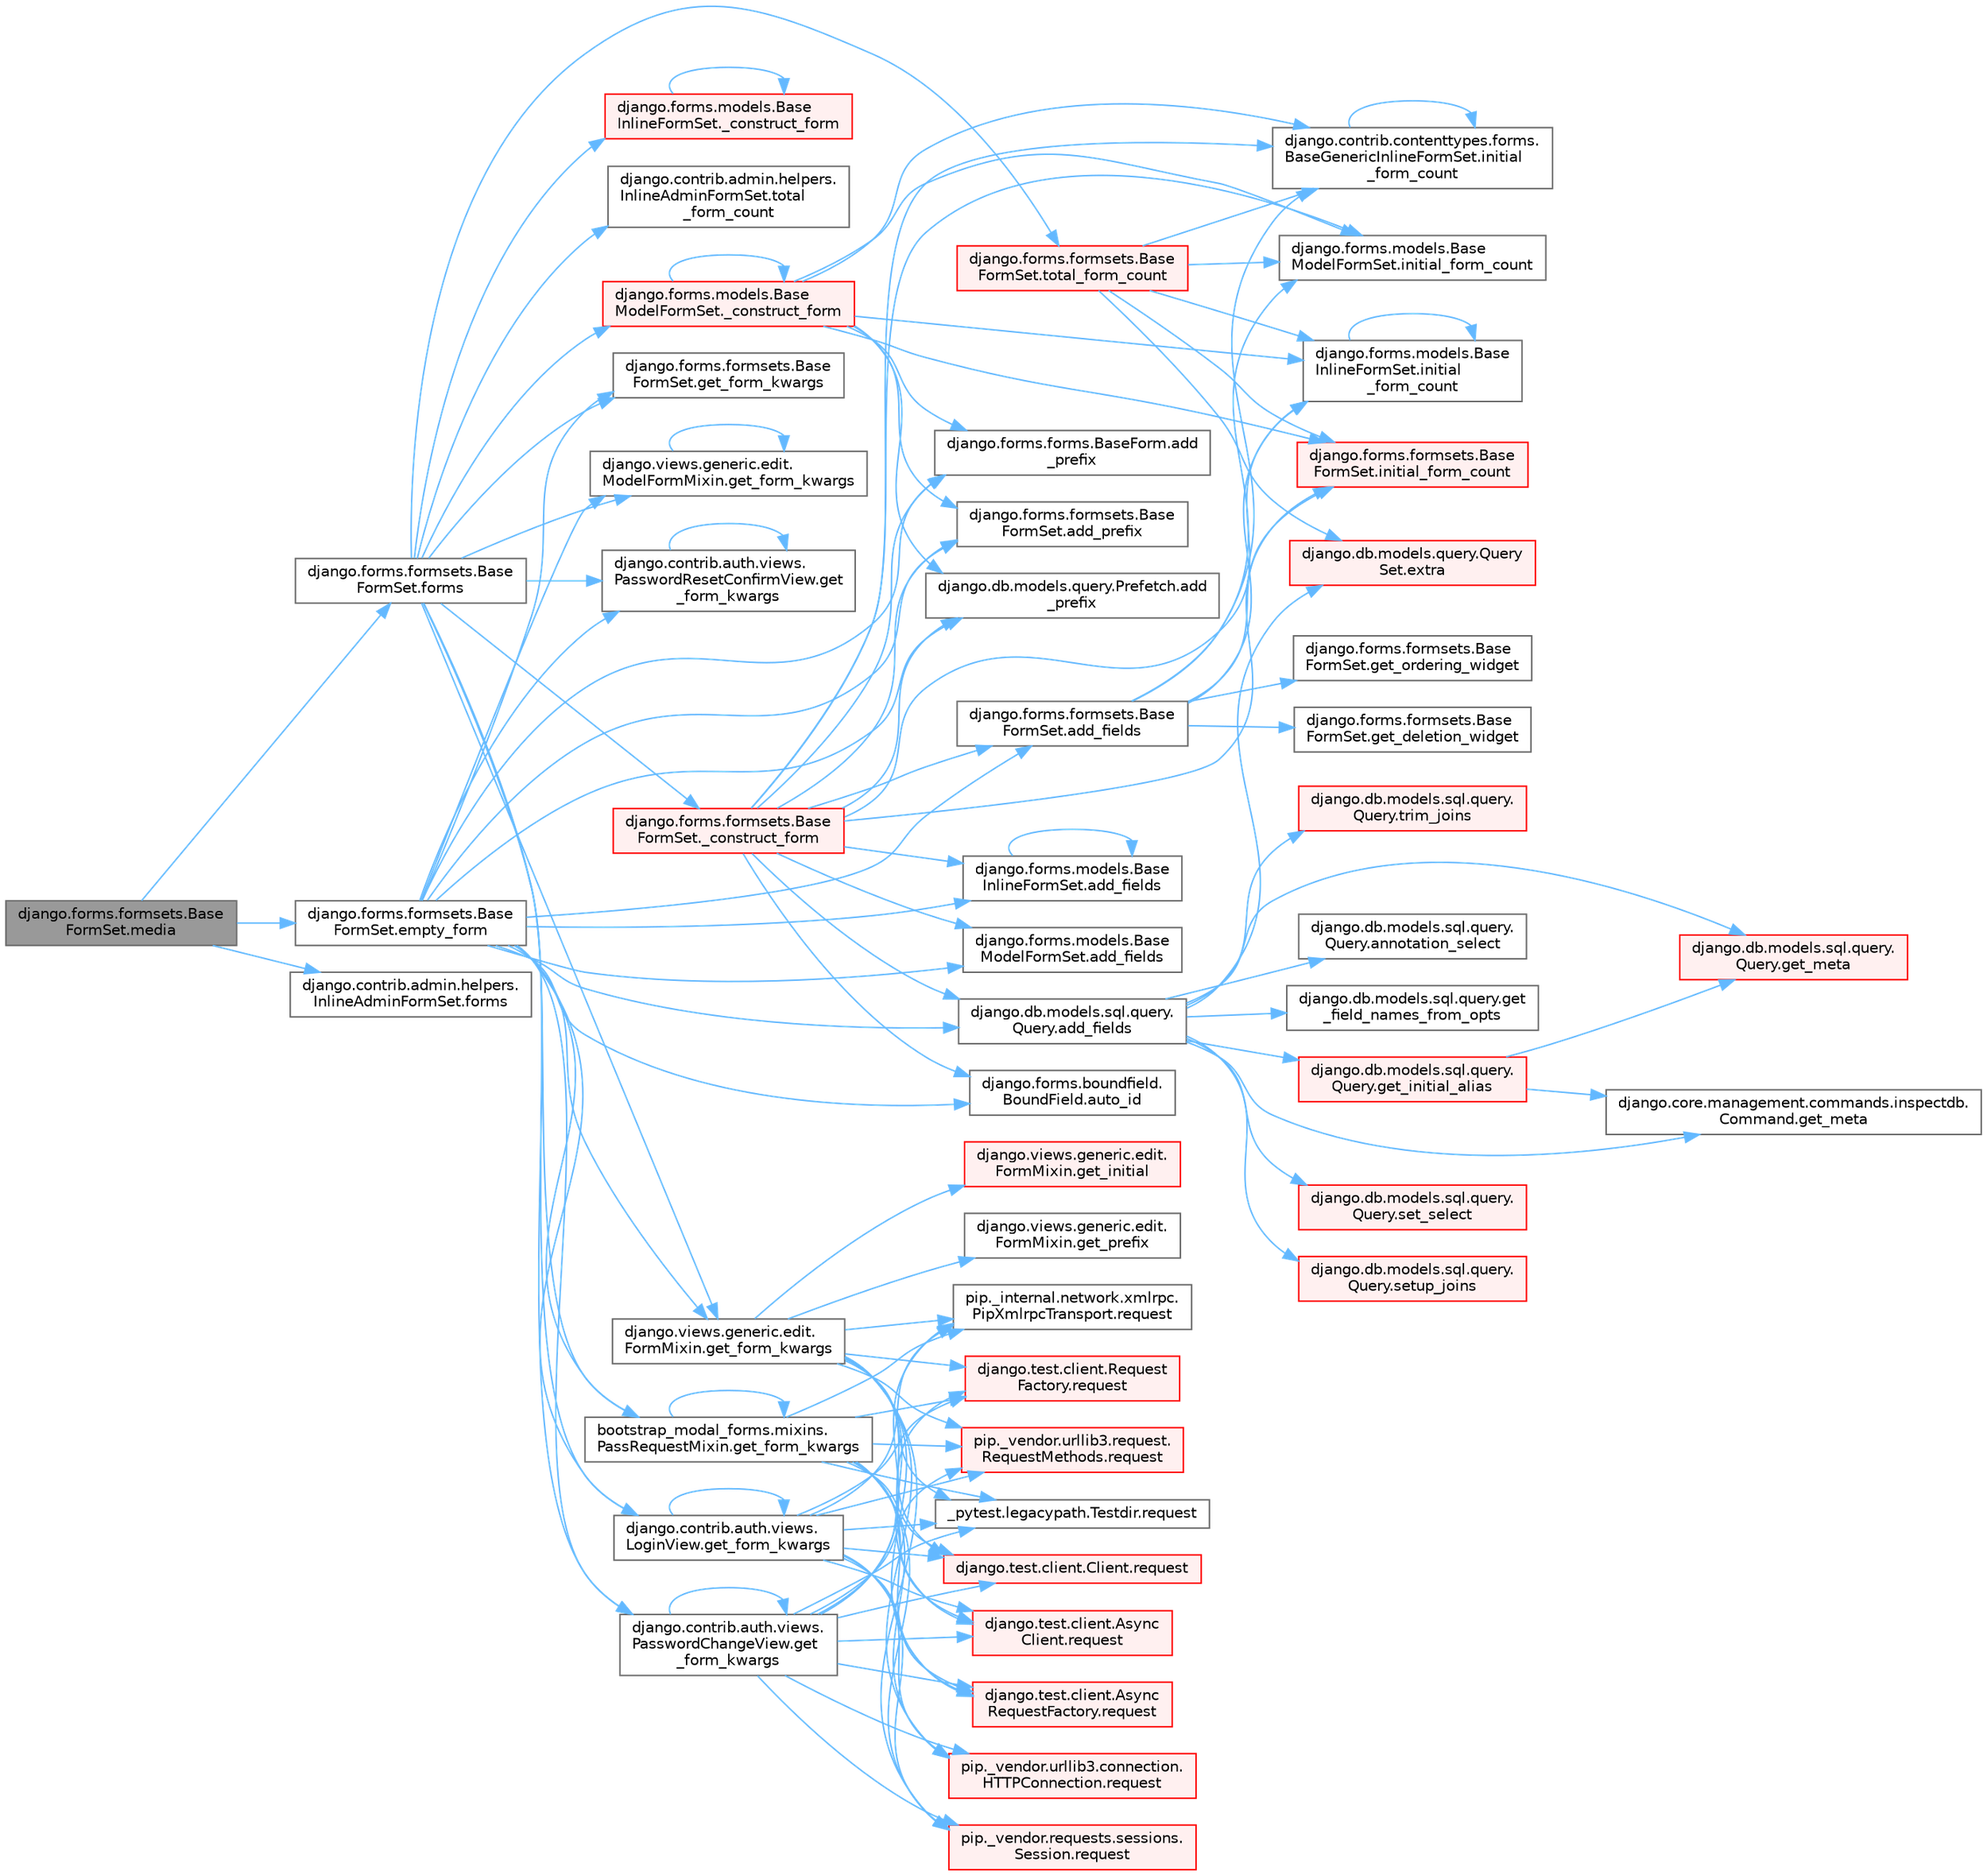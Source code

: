 digraph "django.forms.formsets.BaseFormSet.media"
{
 // LATEX_PDF_SIZE
  bgcolor="transparent";
  edge [fontname=Helvetica,fontsize=10,labelfontname=Helvetica,labelfontsize=10];
  node [fontname=Helvetica,fontsize=10,shape=box,height=0.2,width=0.4];
  rankdir="LR";
  Node1 [id="Node000001",label="django.forms.formsets.Base\lFormSet.media",height=0.2,width=0.4,color="gray40", fillcolor="grey60", style="filled", fontcolor="black",tooltip=" "];
  Node1 -> Node2 [id="edge1_Node000001_Node000002",color="steelblue1",style="solid",tooltip=" "];
  Node2 [id="Node000002",label="django.forms.formsets.Base\lFormSet.empty_form",height=0.2,width=0.4,color="grey40", fillcolor="white", style="filled",URL="$classdjango_1_1forms_1_1formsets_1_1_base_form_set.html#a69a56ef37f740ee182c119cf62cf42a1",tooltip=" "];
  Node2 -> Node3 [id="edge2_Node000002_Node000003",color="steelblue1",style="solid",tooltip=" "];
  Node3 [id="Node000003",label="django.db.models.sql.query.\lQuery.add_fields",height=0.2,width=0.4,color="grey40", fillcolor="white", style="filled",URL="$classdjango_1_1db_1_1models_1_1sql_1_1query_1_1_query.html#a86b6a93688b1029c5cc8095a6bc8b683",tooltip=" "];
  Node3 -> Node4 [id="edge3_Node000003_Node000004",color="steelblue1",style="solid",tooltip=" "];
  Node4 [id="Node000004",label="django.db.models.sql.query.\lQuery.annotation_select",height=0.2,width=0.4,color="grey40", fillcolor="white", style="filled",URL="$classdjango_1_1db_1_1models_1_1sql_1_1query_1_1_query.html#ad1aa29c1a1fec0a4c8e3e9de2c482498",tooltip=" "];
  Node3 -> Node5 [id="edge4_Node000003_Node000005",color="steelblue1",style="solid",tooltip=" "];
  Node5 [id="Node000005",label="django.db.models.query.Query\lSet.extra",height=0.2,width=0.4,color="red", fillcolor="#FFF0F0", style="filled",URL="$classdjango_1_1db_1_1models_1_1query_1_1_query_set.html#ae54983d1fa1ba41e84f20cea946cde79",tooltip=" "];
  Node3 -> Node22 [id="edge5_Node000003_Node000022",color="steelblue1",style="solid",tooltip=" "];
  Node22 [id="Node000022",label="django.db.models.sql.query.get\l_field_names_from_opts",height=0.2,width=0.4,color="grey40", fillcolor="white", style="filled",URL="$namespacedjango_1_1db_1_1models_1_1sql_1_1query.html#a00eeefd3d320d9c1902b8338e134dc42",tooltip=" "];
  Node3 -> Node23 [id="edge6_Node000003_Node000023",color="steelblue1",style="solid",tooltip=" "];
  Node23 [id="Node000023",label="django.db.models.sql.query.\lQuery.get_initial_alias",height=0.2,width=0.4,color="red", fillcolor="#FFF0F0", style="filled",URL="$classdjango_1_1db_1_1models_1_1sql_1_1query_1_1_query.html#aab4910cbe4b7d2f2252bdc9ba5401a45",tooltip=" "];
  Node23 -> Node25 [id="edge7_Node000023_Node000025",color="steelblue1",style="solid",tooltip=" "];
  Node25 [id="Node000025",label="django.core.management.commands.inspectdb.\lCommand.get_meta",height=0.2,width=0.4,color="grey40", fillcolor="white", style="filled",URL="$classdjango_1_1core_1_1management_1_1commands_1_1inspectdb_1_1_command.html#af9c319ec8be7ce3af93bb482ea4f81f0",tooltip=" "];
  Node23 -> Node26 [id="edge8_Node000023_Node000026",color="steelblue1",style="solid",tooltip=" "];
  Node26 [id="Node000026",label="django.db.models.sql.query.\lQuery.get_meta",height=0.2,width=0.4,color="red", fillcolor="#FFF0F0", style="filled",URL="$classdjango_1_1db_1_1models_1_1sql_1_1query_1_1_query.html#ab168d2cabe8308f77df7258d292d4975",tooltip=" "];
  Node3 -> Node25 [id="edge9_Node000003_Node000025",color="steelblue1",style="solid",tooltip=" "];
  Node3 -> Node26 [id="edge10_Node000003_Node000026",color="steelblue1",style="solid",tooltip=" "];
  Node3 -> Node4520 [id="edge11_Node000003_Node004520",color="steelblue1",style="solid",tooltip=" "];
  Node4520 [id="Node004520",label="django.db.models.sql.query.\lQuery.set_select",height=0.2,width=0.4,color="red", fillcolor="#FFF0F0", style="filled",URL="$classdjango_1_1db_1_1models_1_1sql_1_1query_1_1_query.html#a7d2fddd548bbd481c4b79032193338dc",tooltip=" "];
  Node3 -> Node4521 [id="edge12_Node000003_Node004521",color="steelblue1",style="solid",tooltip=" "];
  Node4521 [id="Node004521",label="django.db.models.sql.query.\lQuery.setup_joins",height=0.2,width=0.4,color="red", fillcolor="#FFF0F0", style="filled",URL="$classdjango_1_1db_1_1models_1_1sql_1_1query_1_1_query.html#a086e5083d9aa4b96e72ee6897e8906cd",tooltip=" "];
  Node3 -> Node4525 [id="edge13_Node000003_Node004525",color="steelblue1",style="solid",tooltip=" "];
  Node4525 [id="Node004525",label="django.db.models.sql.query.\lQuery.trim_joins",height=0.2,width=0.4,color="red", fillcolor="#FFF0F0", style="filled",URL="$classdjango_1_1db_1_1models_1_1sql_1_1query_1_1_query.html#a6c3229c139a831748fab16d4ee2e7036",tooltip=" "];
  Node2 -> Node1722 [id="edge14_Node000002_Node001722",color="steelblue1",style="solid",tooltip=" "];
  Node1722 [id="Node001722",label="django.forms.formsets.Base\lFormSet.add_fields",height=0.2,width=0.4,color="grey40", fillcolor="white", style="filled",URL="$classdjango_1_1forms_1_1formsets_1_1_base_form_set.html#a9db7c4b565cef620c0195e8f424c3861",tooltip=" "];
  Node1722 -> Node1723 [id="edge15_Node001722_Node001723",color="steelblue1",style="solid",tooltip=" "];
  Node1723 [id="Node001723",label="django.forms.formsets.Base\lFormSet.get_deletion_widget",height=0.2,width=0.4,color="grey40", fillcolor="white", style="filled",URL="$classdjango_1_1forms_1_1formsets_1_1_base_form_set.html#ac55b7361e3adb3c5d5af5c6f998cd309",tooltip=" "];
  Node1722 -> Node1724 [id="edge16_Node001722_Node001724",color="steelblue1",style="solid",tooltip=" "];
  Node1724 [id="Node001724",label="django.forms.formsets.Base\lFormSet.get_ordering_widget",height=0.2,width=0.4,color="grey40", fillcolor="white", style="filled",URL="$classdjango_1_1forms_1_1formsets_1_1_base_form_set.html#aece15bffe1c5c7c5df26f82fa0b6b01c",tooltip=" "];
  Node1722 -> Node1725 [id="edge17_Node001722_Node001725",color="steelblue1",style="solid",tooltip=" "];
  Node1725 [id="Node001725",label="django.contrib.contenttypes.forms.\lBaseGenericInlineFormSet.initial\l_form_count",height=0.2,width=0.4,color="grey40", fillcolor="white", style="filled",URL="$classdjango_1_1contrib_1_1contenttypes_1_1forms_1_1_base_generic_inline_form_set.html#a3022118f13a1deac787ae2b1e56a4351",tooltip=" "];
  Node1725 -> Node1725 [id="edge18_Node001725_Node001725",color="steelblue1",style="solid",tooltip=" "];
  Node1722 -> Node1726 [id="edge19_Node001722_Node001726",color="steelblue1",style="solid",tooltip=" "];
  Node1726 [id="Node001726",label="django.forms.formsets.Base\lFormSet.initial_form_count",height=0.2,width=0.4,color="red", fillcolor="#FFF0F0", style="filled",URL="$classdjango_1_1forms_1_1formsets_1_1_base_form_set.html#ac69af218aef466f57271c03f8406077e",tooltip=" "];
  Node1722 -> Node1730 [id="edge20_Node001722_Node001730",color="steelblue1",style="solid",tooltip=" "];
  Node1730 [id="Node001730",label="django.forms.models.Base\lInlineFormSet.initial\l_form_count",height=0.2,width=0.4,color="grey40", fillcolor="white", style="filled",URL="$classdjango_1_1forms_1_1models_1_1_base_inline_form_set.html#ab1bf4b2e98a48b37719c19eba66c05f4",tooltip=" "];
  Node1730 -> Node1730 [id="edge21_Node001730_Node001730",color="steelblue1",style="solid",tooltip=" "];
  Node1722 -> Node1731 [id="edge22_Node001722_Node001731",color="steelblue1",style="solid",tooltip=" "];
  Node1731 [id="Node001731",label="django.forms.models.Base\lModelFormSet.initial_form_count",height=0.2,width=0.4,color="grey40", fillcolor="white", style="filled",URL="$classdjango_1_1forms_1_1models_1_1_base_model_form_set.html#a52c99928025ea0082ad8ea8c7b7ccdf3",tooltip=" "];
  Node2 -> Node1736 [id="edge23_Node000002_Node001736",color="steelblue1",style="solid",tooltip=" "];
  Node1736 [id="Node001736",label="django.forms.models.Base\lInlineFormSet.add_fields",height=0.2,width=0.4,color="grey40", fillcolor="white", style="filled",URL="$classdjango_1_1forms_1_1models_1_1_base_inline_form_set.html#a8e14729fad18b2b23207dfeaffc15cb1",tooltip=" "];
  Node1736 -> Node1736 [id="edge24_Node001736_Node001736",color="steelblue1",style="solid",tooltip=" "];
  Node2 -> Node1737 [id="edge25_Node000002_Node001737",color="steelblue1",style="solid",tooltip=" "];
  Node1737 [id="Node001737",label="django.forms.models.Base\lModelFormSet.add_fields",height=0.2,width=0.4,color="grey40", fillcolor="white", style="filled",URL="$classdjango_1_1forms_1_1models_1_1_base_model_form_set.html#a7cbfcd0996447218ac3164fd6a1305bc",tooltip=" "];
  Node2 -> Node1738 [id="edge26_Node000002_Node001738",color="steelblue1",style="solid",tooltip=" "];
  Node1738 [id="Node001738",label="django.db.models.query.Prefetch.add\l_prefix",height=0.2,width=0.4,color="grey40", fillcolor="white", style="filled",URL="$classdjango_1_1db_1_1models_1_1query_1_1_prefetch.html#afb4d279a423967d5f32da91385163ef5",tooltip=" "];
  Node2 -> Node1739 [id="edge27_Node000002_Node001739",color="steelblue1",style="solid",tooltip=" "];
  Node1739 [id="Node001739",label="django.forms.forms.BaseForm.add\l_prefix",height=0.2,width=0.4,color="grey40", fillcolor="white", style="filled",URL="$classdjango_1_1forms_1_1forms_1_1_base_form.html#ae40cfd5224bffe1e658208d9733eb1cf",tooltip=" "];
  Node2 -> Node1740 [id="edge28_Node000002_Node001740",color="steelblue1",style="solid",tooltip=" "];
  Node1740 [id="Node001740",label="django.forms.formsets.Base\lFormSet.add_prefix",height=0.2,width=0.4,color="grey40", fillcolor="white", style="filled",URL="$classdjango_1_1forms_1_1formsets_1_1_base_form_set.html#a0498beaa50e1791022fde719a1e28ab8",tooltip=" "];
  Node2 -> Node1653 [id="edge29_Node000002_Node001653",color="steelblue1",style="solid",tooltip=" "];
  Node1653 [id="Node001653",label="django.forms.boundfield.\lBoundField.auto_id",height=0.2,width=0.4,color="grey40", fillcolor="white", style="filled",URL="$classdjango_1_1forms_1_1boundfield_1_1_bound_field.html#ae7b115e17041dcc8625b27f5e055a47c",tooltip=" "];
  Node2 -> Node2020 [id="edge30_Node000002_Node002020",color="steelblue1",style="solid",tooltip=" "];
  Node2020 [id="Node002020",label="bootstrap_modal_forms.mixins.\lPassRequestMixin.get_form_kwargs",height=0.2,width=0.4,color="grey40", fillcolor="white", style="filled",URL="$classbootstrap__modal__forms_1_1mixins_1_1_pass_request_mixin.html#ad4ae849823f332bb1016a8508cb34ee3",tooltip=" "];
  Node2020 -> Node2020 [id="edge31_Node002020_Node002020",color="steelblue1",style="solid",tooltip=" "];
  Node2020 -> Node513 [id="edge32_Node002020_Node000513",color="steelblue1",style="solid",tooltip=" "];
  Node513 [id="Node000513",label="_pytest.legacypath.Testdir.request",height=0.2,width=0.4,color="grey40", fillcolor="white", style="filled",URL="$class__pytest_1_1legacypath_1_1_testdir.html#a0e10c900efcd764da85254119e4d64c4",tooltip=" "];
  Node2020 -> Node514 [id="edge33_Node002020_Node000514",color="steelblue1",style="solid",tooltip=" "];
  Node514 [id="Node000514",label="django.test.client.Async\lClient.request",height=0.2,width=0.4,color="red", fillcolor="#FFF0F0", style="filled",URL="$classdjango_1_1test_1_1client_1_1_async_client.html#a891cc2f6b81dcf3583bbbde8d21a713a",tooltip=" "];
  Node2020 -> Node516 [id="edge34_Node002020_Node000516",color="steelblue1",style="solid",tooltip=" "];
  Node516 [id="Node000516",label="django.test.client.Async\lRequestFactory.request",height=0.2,width=0.4,color="red", fillcolor="#FFF0F0", style="filled",URL="$classdjango_1_1test_1_1client_1_1_async_request_factory.html#aab026845547a4c2d9203b8710b90f6cd",tooltip=" "];
  Node2020 -> Node517 [id="edge35_Node002020_Node000517",color="steelblue1",style="solid",tooltip=" "];
  Node517 [id="Node000517",label="django.test.client.Client.request",height=0.2,width=0.4,color="red", fillcolor="#FFF0F0", style="filled",URL="$classdjango_1_1test_1_1client_1_1_client.html#a2f51c5251142ab6503937051936e33fa",tooltip=" "];
  Node2020 -> Node932 [id="edge36_Node002020_Node000932",color="steelblue1",style="solid",tooltip=" "];
  Node932 [id="Node000932",label="django.test.client.Request\lFactory.request",height=0.2,width=0.4,color="red", fillcolor="#FFF0F0", style="filled",URL="$classdjango_1_1test_1_1client_1_1_request_factory.html#adae411ab0df6839c5364b647e4dc63ad",tooltip=" "];
  Node2020 -> Node933 [id="edge37_Node002020_Node000933",color="steelblue1",style="solid",tooltip=" "];
  Node933 [id="Node000933",label="pip._internal.network.xmlrpc.\lPipXmlrpcTransport.request",height=0.2,width=0.4,color="grey40", fillcolor="white", style="filled",URL="$classpip_1_1__internal_1_1network_1_1xmlrpc_1_1_pip_xmlrpc_transport.html#a91d1ed180fbf8bcc25f6747a72614c5f",tooltip=" "];
  Node2020 -> Node934 [id="edge38_Node002020_Node000934",color="steelblue1",style="solid",tooltip=" "];
  Node934 [id="Node000934",label="pip._vendor.requests.sessions.\lSession.request",height=0.2,width=0.4,color="red", fillcolor="#FFF0F0", style="filled",URL="$classpip_1_1__vendor_1_1requests_1_1sessions_1_1_session.html#a3dddfa16e93faa1a1a553936d913482b",tooltip=" "];
  Node2020 -> Node1400 [id="edge39_Node002020_Node001400",color="steelblue1",style="solid",tooltip=" "];
  Node1400 [id="Node001400",label="pip._vendor.urllib3.connection.\lHTTPConnection.request",height=0.2,width=0.4,color="red", fillcolor="#FFF0F0", style="filled",URL="$classpip_1_1__vendor_1_1urllib3_1_1connection_1_1_h_t_t_p_connection.html#a67e552c4d242e4169bdf7319269a417f",tooltip=" "];
  Node2020 -> Node1402 [id="edge40_Node002020_Node001402",color="steelblue1",style="solid",tooltip=" "];
  Node1402 [id="Node001402",label="pip._vendor.urllib3.request.\lRequestMethods.request",height=0.2,width=0.4,color="red", fillcolor="#FFF0F0", style="filled",URL="$classpip_1_1__vendor_1_1urllib3_1_1request_1_1_request_methods.html#a73541f2f0edc7df7413b043e33c69e7f",tooltip=" "];
  Node2 -> Node2021 [id="edge41_Node000002_Node002021",color="steelblue1",style="solid",tooltip=" "];
  Node2021 [id="Node002021",label="django.contrib.auth.views.\lLoginView.get_form_kwargs",height=0.2,width=0.4,color="grey40", fillcolor="white", style="filled",URL="$classdjango_1_1contrib_1_1auth_1_1views_1_1_login_view.html#a2eba98b8c16c8a98348679ea2c921d25",tooltip=" "];
  Node2021 -> Node2021 [id="edge42_Node002021_Node002021",color="steelblue1",style="solid",tooltip=" "];
  Node2021 -> Node513 [id="edge43_Node002021_Node000513",color="steelblue1",style="solid",tooltip=" "];
  Node2021 -> Node514 [id="edge44_Node002021_Node000514",color="steelblue1",style="solid",tooltip=" "];
  Node2021 -> Node516 [id="edge45_Node002021_Node000516",color="steelblue1",style="solid",tooltip=" "];
  Node2021 -> Node517 [id="edge46_Node002021_Node000517",color="steelblue1",style="solid",tooltip=" "];
  Node2021 -> Node932 [id="edge47_Node002021_Node000932",color="steelblue1",style="solid",tooltip=" "];
  Node2021 -> Node933 [id="edge48_Node002021_Node000933",color="steelblue1",style="solid",tooltip=" "];
  Node2021 -> Node934 [id="edge49_Node002021_Node000934",color="steelblue1",style="solid",tooltip=" "];
  Node2021 -> Node1400 [id="edge50_Node002021_Node001400",color="steelblue1",style="solid",tooltip=" "];
  Node2021 -> Node1402 [id="edge51_Node002021_Node001402",color="steelblue1",style="solid",tooltip=" "];
  Node2 -> Node2022 [id="edge52_Node000002_Node002022",color="steelblue1",style="solid",tooltip=" "];
  Node2022 [id="Node002022",label="django.contrib.auth.views.\lPasswordChangeView.get\l_form_kwargs",height=0.2,width=0.4,color="grey40", fillcolor="white", style="filled",URL="$classdjango_1_1contrib_1_1auth_1_1views_1_1_password_change_view.html#a553cf3e37e5a2c05db774e580cbcc038",tooltip=" "];
  Node2022 -> Node2022 [id="edge53_Node002022_Node002022",color="steelblue1",style="solid",tooltip=" "];
  Node2022 -> Node513 [id="edge54_Node002022_Node000513",color="steelblue1",style="solid",tooltip=" "];
  Node2022 -> Node514 [id="edge55_Node002022_Node000514",color="steelblue1",style="solid",tooltip=" "];
  Node2022 -> Node516 [id="edge56_Node002022_Node000516",color="steelblue1",style="solid",tooltip=" "];
  Node2022 -> Node517 [id="edge57_Node002022_Node000517",color="steelblue1",style="solid",tooltip=" "];
  Node2022 -> Node932 [id="edge58_Node002022_Node000932",color="steelblue1",style="solid",tooltip=" "];
  Node2022 -> Node933 [id="edge59_Node002022_Node000933",color="steelblue1",style="solid",tooltip=" "];
  Node2022 -> Node934 [id="edge60_Node002022_Node000934",color="steelblue1",style="solid",tooltip=" "];
  Node2022 -> Node1400 [id="edge61_Node002022_Node001400",color="steelblue1",style="solid",tooltip=" "];
  Node2022 -> Node1402 [id="edge62_Node002022_Node001402",color="steelblue1",style="solid",tooltip=" "];
  Node2 -> Node2023 [id="edge63_Node000002_Node002023",color="steelblue1",style="solid",tooltip=" "];
  Node2023 [id="Node002023",label="django.contrib.auth.views.\lPasswordResetConfirmView.get\l_form_kwargs",height=0.2,width=0.4,color="grey40", fillcolor="white", style="filled",URL="$classdjango_1_1contrib_1_1auth_1_1views_1_1_password_reset_confirm_view.html#a370c4fdedb3f2a2550450e2dbdb1bb80",tooltip=" "];
  Node2023 -> Node2023 [id="edge64_Node002023_Node002023",color="steelblue1",style="solid",tooltip=" "];
  Node2 -> Node2024 [id="edge65_Node000002_Node002024",color="steelblue1",style="solid",tooltip=" "];
  Node2024 [id="Node002024",label="django.forms.formsets.Base\lFormSet.get_form_kwargs",height=0.2,width=0.4,color="grey40", fillcolor="white", style="filled",URL="$classdjango_1_1forms_1_1formsets_1_1_base_form_set.html#aaae42461c58f5266a1e98419c8f79902",tooltip=" "];
  Node2 -> Node2025 [id="edge66_Node000002_Node002025",color="steelblue1",style="solid",tooltip=" "];
  Node2025 [id="Node002025",label="django.views.generic.edit.\lFormMixin.get_form_kwargs",height=0.2,width=0.4,color="grey40", fillcolor="white", style="filled",URL="$classdjango_1_1views_1_1generic_1_1edit_1_1_form_mixin.html#a7e8c141b6c4efa8727e7f06322969249",tooltip=" "];
  Node2025 -> Node2026 [id="edge67_Node002025_Node002026",color="steelblue1",style="solid",tooltip=" "];
  Node2026 [id="Node002026",label="django.views.generic.edit.\lFormMixin.get_initial",height=0.2,width=0.4,color="red", fillcolor="#FFF0F0", style="filled",URL="$classdjango_1_1views_1_1generic_1_1edit_1_1_form_mixin.html#ac731d7b06a6826c4c869cd28ff2a4524",tooltip=" "];
  Node2025 -> Node2027 [id="edge68_Node002025_Node002027",color="steelblue1",style="solid",tooltip=" "];
  Node2027 [id="Node002027",label="django.views.generic.edit.\lFormMixin.get_prefix",height=0.2,width=0.4,color="grey40", fillcolor="white", style="filled",URL="$classdjango_1_1views_1_1generic_1_1edit_1_1_form_mixin.html#a2f6c82f0a90fde537fd98837bf851b88",tooltip=" "];
  Node2025 -> Node513 [id="edge69_Node002025_Node000513",color="steelblue1",style="solid",tooltip=" "];
  Node2025 -> Node514 [id="edge70_Node002025_Node000514",color="steelblue1",style="solid",tooltip=" "];
  Node2025 -> Node516 [id="edge71_Node002025_Node000516",color="steelblue1",style="solid",tooltip=" "];
  Node2025 -> Node517 [id="edge72_Node002025_Node000517",color="steelblue1",style="solid",tooltip=" "];
  Node2025 -> Node932 [id="edge73_Node002025_Node000932",color="steelblue1",style="solid",tooltip=" "];
  Node2025 -> Node933 [id="edge74_Node002025_Node000933",color="steelblue1",style="solid",tooltip=" "];
  Node2025 -> Node934 [id="edge75_Node002025_Node000934",color="steelblue1",style="solid",tooltip=" "];
  Node2025 -> Node1400 [id="edge76_Node002025_Node001400",color="steelblue1",style="solid",tooltip=" "];
  Node2025 -> Node1402 [id="edge77_Node002025_Node001402",color="steelblue1",style="solid",tooltip=" "];
  Node2 -> Node2028 [id="edge78_Node000002_Node002028",color="steelblue1",style="solid",tooltip=" "];
  Node2028 [id="Node002028",label="django.views.generic.edit.\lModelFormMixin.get_form_kwargs",height=0.2,width=0.4,color="grey40", fillcolor="white", style="filled",URL="$classdjango_1_1views_1_1generic_1_1edit_1_1_model_form_mixin.html#acb08afab46e151c93364f9ceca55d786",tooltip=" "];
  Node2028 -> Node2028 [id="edge79_Node002028_Node002028",color="steelblue1",style="solid",tooltip=" "];
  Node1 -> Node1719 [id="edge80_Node000001_Node001719",color="steelblue1",style="solid",tooltip=" "];
  Node1719 [id="Node001719",label="django.contrib.admin.helpers.\lInlineAdminFormSet.forms",height=0.2,width=0.4,color="grey40", fillcolor="white", style="filled",URL="$classdjango_1_1contrib_1_1admin_1_1helpers_1_1_inline_admin_form_set.html#aab73a19b39b7eac47d39c4fe6b21ca51",tooltip=" "];
  Node1 -> Node1720 [id="edge81_Node000001_Node001720",color="steelblue1",style="solid",tooltip=" "];
  Node1720 [id="Node001720",label="django.forms.formsets.Base\lFormSet.forms",height=0.2,width=0.4,color="grey40", fillcolor="white", style="filled",URL="$classdjango_1_1forms_1_1formsets_1_1_base_form_set.html#a398234150267aa3c6dceaa20a7a507f1",tooltip=" "];
  Node1720 -> Node1721 [id="edge82_Node001720_Node001721",color="steelblue1",style="solid",tooltip=" "];
  Node1721 [id="Node001721",label="django.forms.formsets.Base\lFormSet._construct_form",height=0.2,width=0.4,color="red", fillcolor="#FFF0F0", style="filled",URL="$classdjango_1_1forms_1_1formsets_1_1_base_form_set.html#a4a92b0779a5f5964325e73f9c8521fe8",tooltip=" "];
  Node1721 -> Node3 [id="edge83_Node001721_Node000003",color="steelblue1",style="solid",tooltip=" "];
  Node1721 -> Node1722 [id="edge84_Node001721_Node001722",color="steelblue1",style="solid",tooltip=" "];
  Node1721 -> Node1736 [id="edge85_Node001721_Node001736",color="steelblue1",style="solid",tooltip=" "];
  Node1721 -> Node1737 [id="edge86_Node001721_Node001737",color="steelblue1",style="solid",tooltip=" "];
  Node1721 -> Node1738 [id="edge87_Node001721_Node001738",color="steelblue1",style="solid",tooltip=" "];
  Node1721 -> Node1739 [id="edge88_Node001721_Node001739",color="steelblue1",style="solid",tooltip=" "];
  Node1721 -> Node1740 [id="edge89_Node001721_Node001740",color="steelblue1",style="solid",tooltip=" "];
  Node1721 -> Node1653 [id="edge90_Node001721_Node001653",color="steelblue1",style="solid",tooltip=" "];
  Node1721 -> Node1725 [id="edge91_Node001721_Node001725",color="steelblue1",style="solid",tooltip=" "];
  Node1721 -> Node1726 [id="edge92_Node001721_Node001726",color="steelblue1",style="solid",tooltip=" "];
  Node1721 -> Node1730 [id="edge93_Node001721_Node001730",color="steelblue1",style="solid",tooltip=" "];
  Node1721 -> Node1731 [id="edge94_Node001721_Node001731",color="steelblue1",style="solid",tooltip=" "];
  Node1720 -> Node2798 [id="edge95_Node001720_Node002798",color="steelblue1",style="solid",tooltip=" "];
  Node2798 [id="Node002798",label="django.forms.models.Base\lInlineFormSet._construct_form",height=0.2,width=0.4,color="red", fillcolor="#FFF0F0", style="filled",URL="$classdjango_1_1forms_1_1models_1_1_base_inline_form_set.html#aed181a723beea830c7e6334b2aa775c3",tooltip=" "];
  Node2798 -> Node2798 [id="edge96_Node002798_Node002798",color="steelblue1",style="solid",tooltip=" "];
  Node1720 -> Node2799 [id="edge97_Node001720_Node002799",color="steelblue1",style="solid",tooltip=" "];
  Node2799 [id="Node002799",label="django.forms.models.Base\lModelFormSet._construct_form",height=0.2,width=0.4,color="red", fillcolor="#FFF0F0", style="filled",URL="$classdjango_1_1forms_1_1models_1_1_base_model_form_set.html#a2318f52c4f2963f7674c8e15e2f3c324",tooltip=" "];
  Node2799 -> Node2799 [id="edge98_Node002799_Node002799",color="steelblue1",style="solid",tooltip=" "];
  Node2799 -> Node1738 [id="edge99_Node002799_Node001738",color="steelblue1",style="solid",tooltip=" "];
  Node2799 -> Node1739 [id="edge100_Node002799_Node001739",color="steelblue1",style="solid",tooltip=" "];
  Node2799 -> Node1740 [id="edge101_Node002799_Node001740",color="steelblue1",style="solid",tooltip=" "];
  Node2799 -> Node1725 [id="edge102_Node002799_Node001725",color="steelblue1",style="solid",tooltip=" "];
  Node2799 -> Node1726 [id="edge103_Node002799_Node001726",color="steelblue1",style="solid",tooltip=" "];
  Node2799 -> Node1730 [id="edge104_Node002799_Node001730",color="steelblue1",style="solid",tooltip=" "];
  Node2799 -> Node1731 [id="edge105_Node002799_Node001731",color="steelblue1",style="solid",tooltip=" "];
  Node1720 -> Node2020 [id="edge106_Node001720_Node002020",color="steelblue1",style="solid",tooltip=" "];
  Node1720 -> Node2021 [id="edge107_Node001720_Node002021",color="steelblue1",style="solid",tooltip=" "];
  Node1720 -> Node2022 [id="edge108_Node001720_Node002022",color="steelblue1",style="solid",tooltip=" "];
  Node1720 -> Node2023 [id="edge109_Node001720_Node002023",color="steelblue1",style="solid",tooltip=" "];
  Node1720 -> Node2024 [id="edge110_Node001720_Node002024",color="steelblue1",style="solid",tooltip=" "];
  Node1720 -> Node2025 [id="edge111_Node001720_Node002025",color="steelblue1",style="solid",tooltip=" "];
  Node1720 -> Node2028 [id="edge112_Node001720_Node002028",color="steelblue1",style="solid",tooltip=" "];
  Node1720 -> Node1734 [id="edge113_Node001720_Node001734",color="steelblue1",style="solid",tooltip=" "];
  Node1734 [id="Node001734",label="django.contrib.admin.helpers.\lInlineAdminFormSet.total\l_form_count",height=0.2,width=0.4,color="grey40", fillcolor="white", style="filled",URL="$classdjango_1_1contrib_1_1admin_1_1helpers_1_1_inline_admin_form_set.html#a875279fc2106dd77d68f94726a4343b3",tooltip=" "];
  Node1720 -> Node1735 [id="edge114_Node001720_Node001735",color="steelblue1",style="solid",tooltip=" "];
  Node1735 [id="Node001735",label="django.forms.formsets.Base\lFormSet.total_form_count",height=0.2,width=0.4,color="red", fillcolor="#FFF0F0", style="filled",URL="$classdjango_1_1forms_1_1formsets_1_1_base_form_set.html#a6f385fb1509469e7b3071b42ad2dc945",tooltip=" "];
  Node1735 -> Node5 [id="edge115_Node001735_Node000005",color="steelblue1",style="solid",tooltip=" "];
  Node1735 -> Node1725 [id="edge116_Node001735_Node001725",color="steelblue1",style="solid",tooltip=" "];
  Node1735 -> Node1726 [id="edge117_Node001735_Node001726",color="steelblue1",style="solid",tooltip=" "];
  Node1735 -> Node1730 [id="edge118_Node001735_Node001730",color="steelblue1",style="solid",tooltip=" "];
  Node1735 -> Node1731 [id="edge119_Node001735_Node001731",color="steelblue1",style="solid",tooltip=" "];
}
